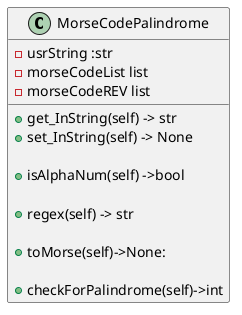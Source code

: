 @startuml
class MorseCodePalindrome{
    -usrString :str
    -morseCodeList list
    -morseCodeREV list

    +get_InString(self) -> str
    +set_InString(self) -> None

    +isAlphaNum(self) ->bool

    +regex(self) -> str

    +toMorse(self)->None:

    +checkForPalindrome(self)->int

}
@enduml